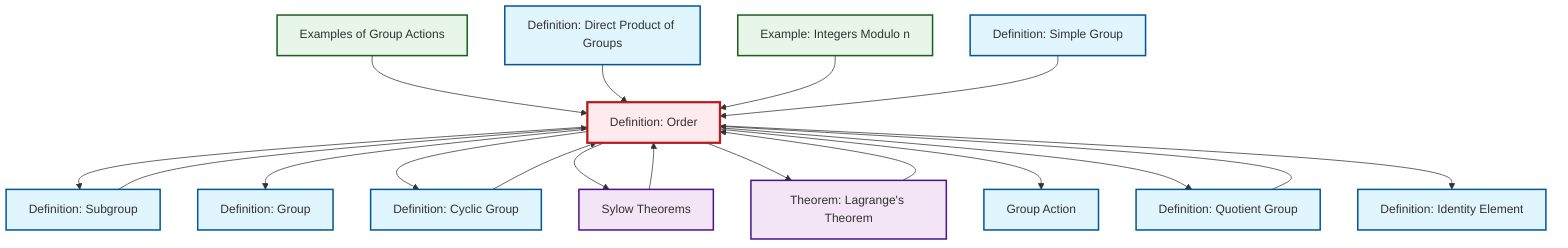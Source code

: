 graph TD
    classDef definition fill:#e1f5fe,stroke:#01579b,stroke-width:2px
    classDef theorem fill:#f3e5f5,stroke:#4a148c,stroke-width:2px
    classDef axiom fill:#fff3e0,stroke:#e65100,stroke-width:2px
    classDef example fill:#e8f5e9,stroke:#1b5e20,stroke-width:2px
    classDef current fill:#ffebee,stroke:#b71c1c,stroke-width:3px
    def-simple-group["Definition: Simple Group"]:::definition
    def-subgroup["Definition: Subgroup"]:::definition
    thm-sylow["Sylow Theorems"]:::theorem
    def-order["Definition: Order"]:::definition
    ex-quotient-integers-mod-n["Example: Integers Modulo n"]:::example
    def-group-action["Group Action"]:::definition
    def-quotient-group["Definition: Quotient Group"]:::definition
    thm-lagrange["Theorem: Lagrange's Theorem"]:::theorem
    ex-group-action-examples["Examples of Group Actions"]:::example
    def-cyclic-group["Definition: Cyclic Group"]:::definition
    def-identity-element["Definition: Identity Element"]:::definition
    def-group["Definition: Group"]:::definition
    def-direct-product["Definition: Direct Product of Groups"]:::definition
    def-order --> def-subgroup
    def-order --> def-group
    def-order --> def-cyclic-group
    def-order --> thm-sylow
    def-quotient-group --> def-order
    ex-group-action-examples --> def-order
    def-subgroup --> def-order
    def-direct-product --> def-order
    ex-quotient-integers-mod-n --> def-order
    thm-lagrange --> def-order
    def-order --> thm-lagrange
    def-simple-group --> def-order
    def-order --> def-group-action
    thm-sylow --> def-order
    def-order --> def-quotient-group
    def-cyclic-group --> def-order
    def-order --> def-identity-element
    class def-order current